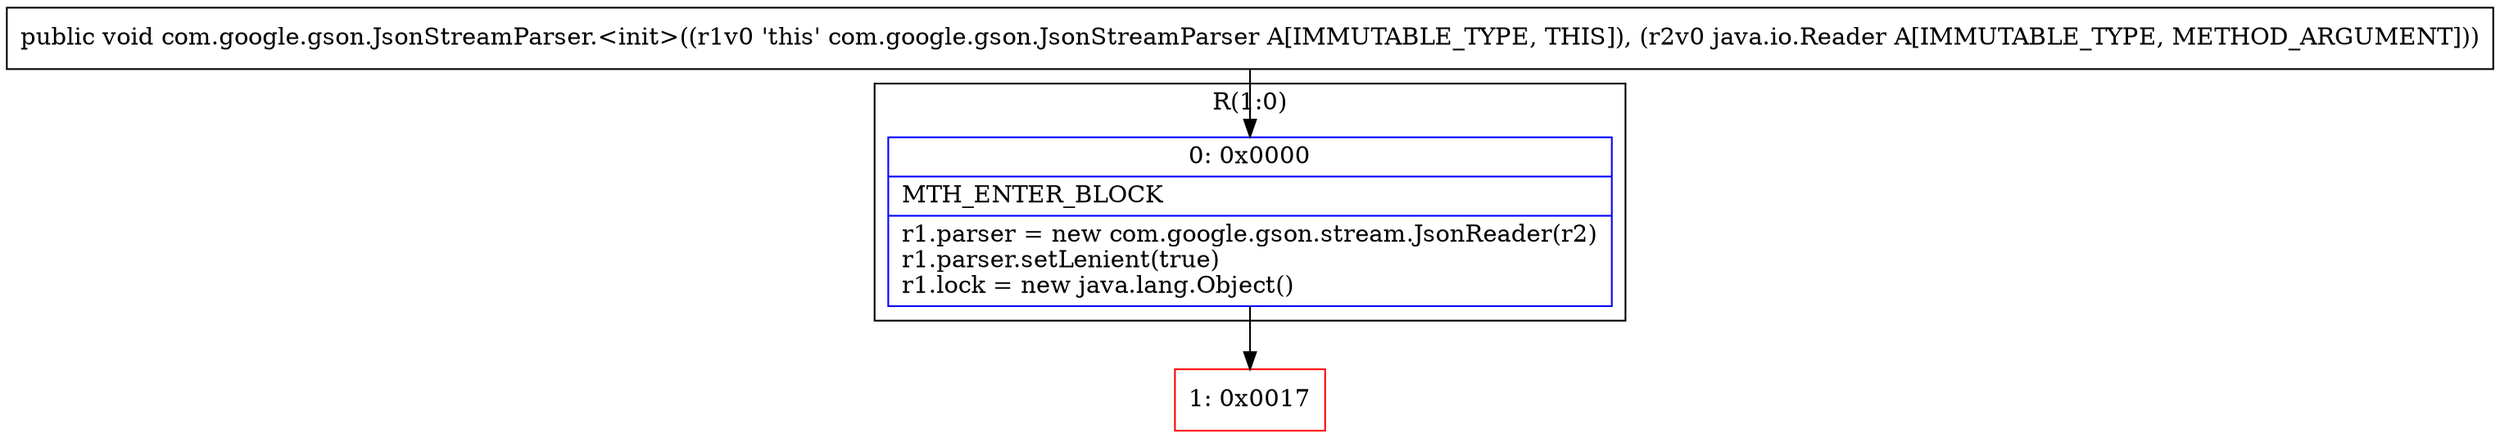 digraph "CFG forcom.google.gson.JsonStreamParser.\<init\>(Ljava\/io\/Reader;)V" {
subgraph cluster_Region_536978547 {
label = "R(1:0)";
node [shape=record,color=blue];
Node_0 [shape=record,label="{0\:\ 0x0000|MTH_ENTER_BLOCK\l|r1.parser = new com.google.gson.stream.JsonReader(r2)\lr1.parser.setLenient(true)\lr1.lock = new java.lang.Object()\l}"];
}
Node_1 [shape=record,color=red,label="{1\:\ 0x0017}"];
MethodNode[shape=record,label="{public void com.google.gson.JsonStreamParser.\<init\>((r1v0 'this' com.google.gson.JsonStreamParser A[IMMUTABLE_TYPE, THIS]), (r2v0 java.io.Reader A[IMMUTABLE_TYPE, METHOD_ARGUMENT])) }"];
MethodNode -> Node_0;
Node_0 -> Node_1;
}

